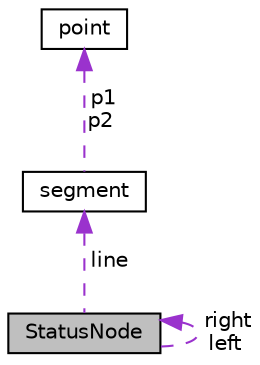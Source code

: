 digraph "StatusNode"
{
  edge [fontname="Helvetica",fontsize="10",labelfontname="Helvetica",labelfontsize="10"];
  node [fontname="Helvetica",fontsize="10",shape=record];
  Node1 [label="StatusNode",height=0.2,width=0.4,color="black", fillcolor="grey75", style="filled", fontcolor="black"];
  Node1 -> Node1 [dir="back",color="darkorchid3",fontsize="10",style="dashed",label=" right\nleft" ,fontname="Helvetica"];
  Node2 -> Node1 [dir="back",color="darkorchid3",fontsize="10",style="dashed",label=" line" ,fontname="Helvetica"];
  Node2 [label="segment",height=0.2,width=0.4,color="black", fillcolor="white", style="filled",URL="$structsegment.html",tooltip="Segment of a line passing through (x1,y1) and (x2,y2) "];
  Node3 -> Node2 [dir="back",color="darkorchid3",fontsize="10",style="dashed",label=" p1\np2" ,fontname="Helvetica"];
  Node3 [label="point",height=0.2,width=0.4,color="black", fillcolor="white", style="filled",URL="$structpoint.html",tooltip="defination of a point "];
}
